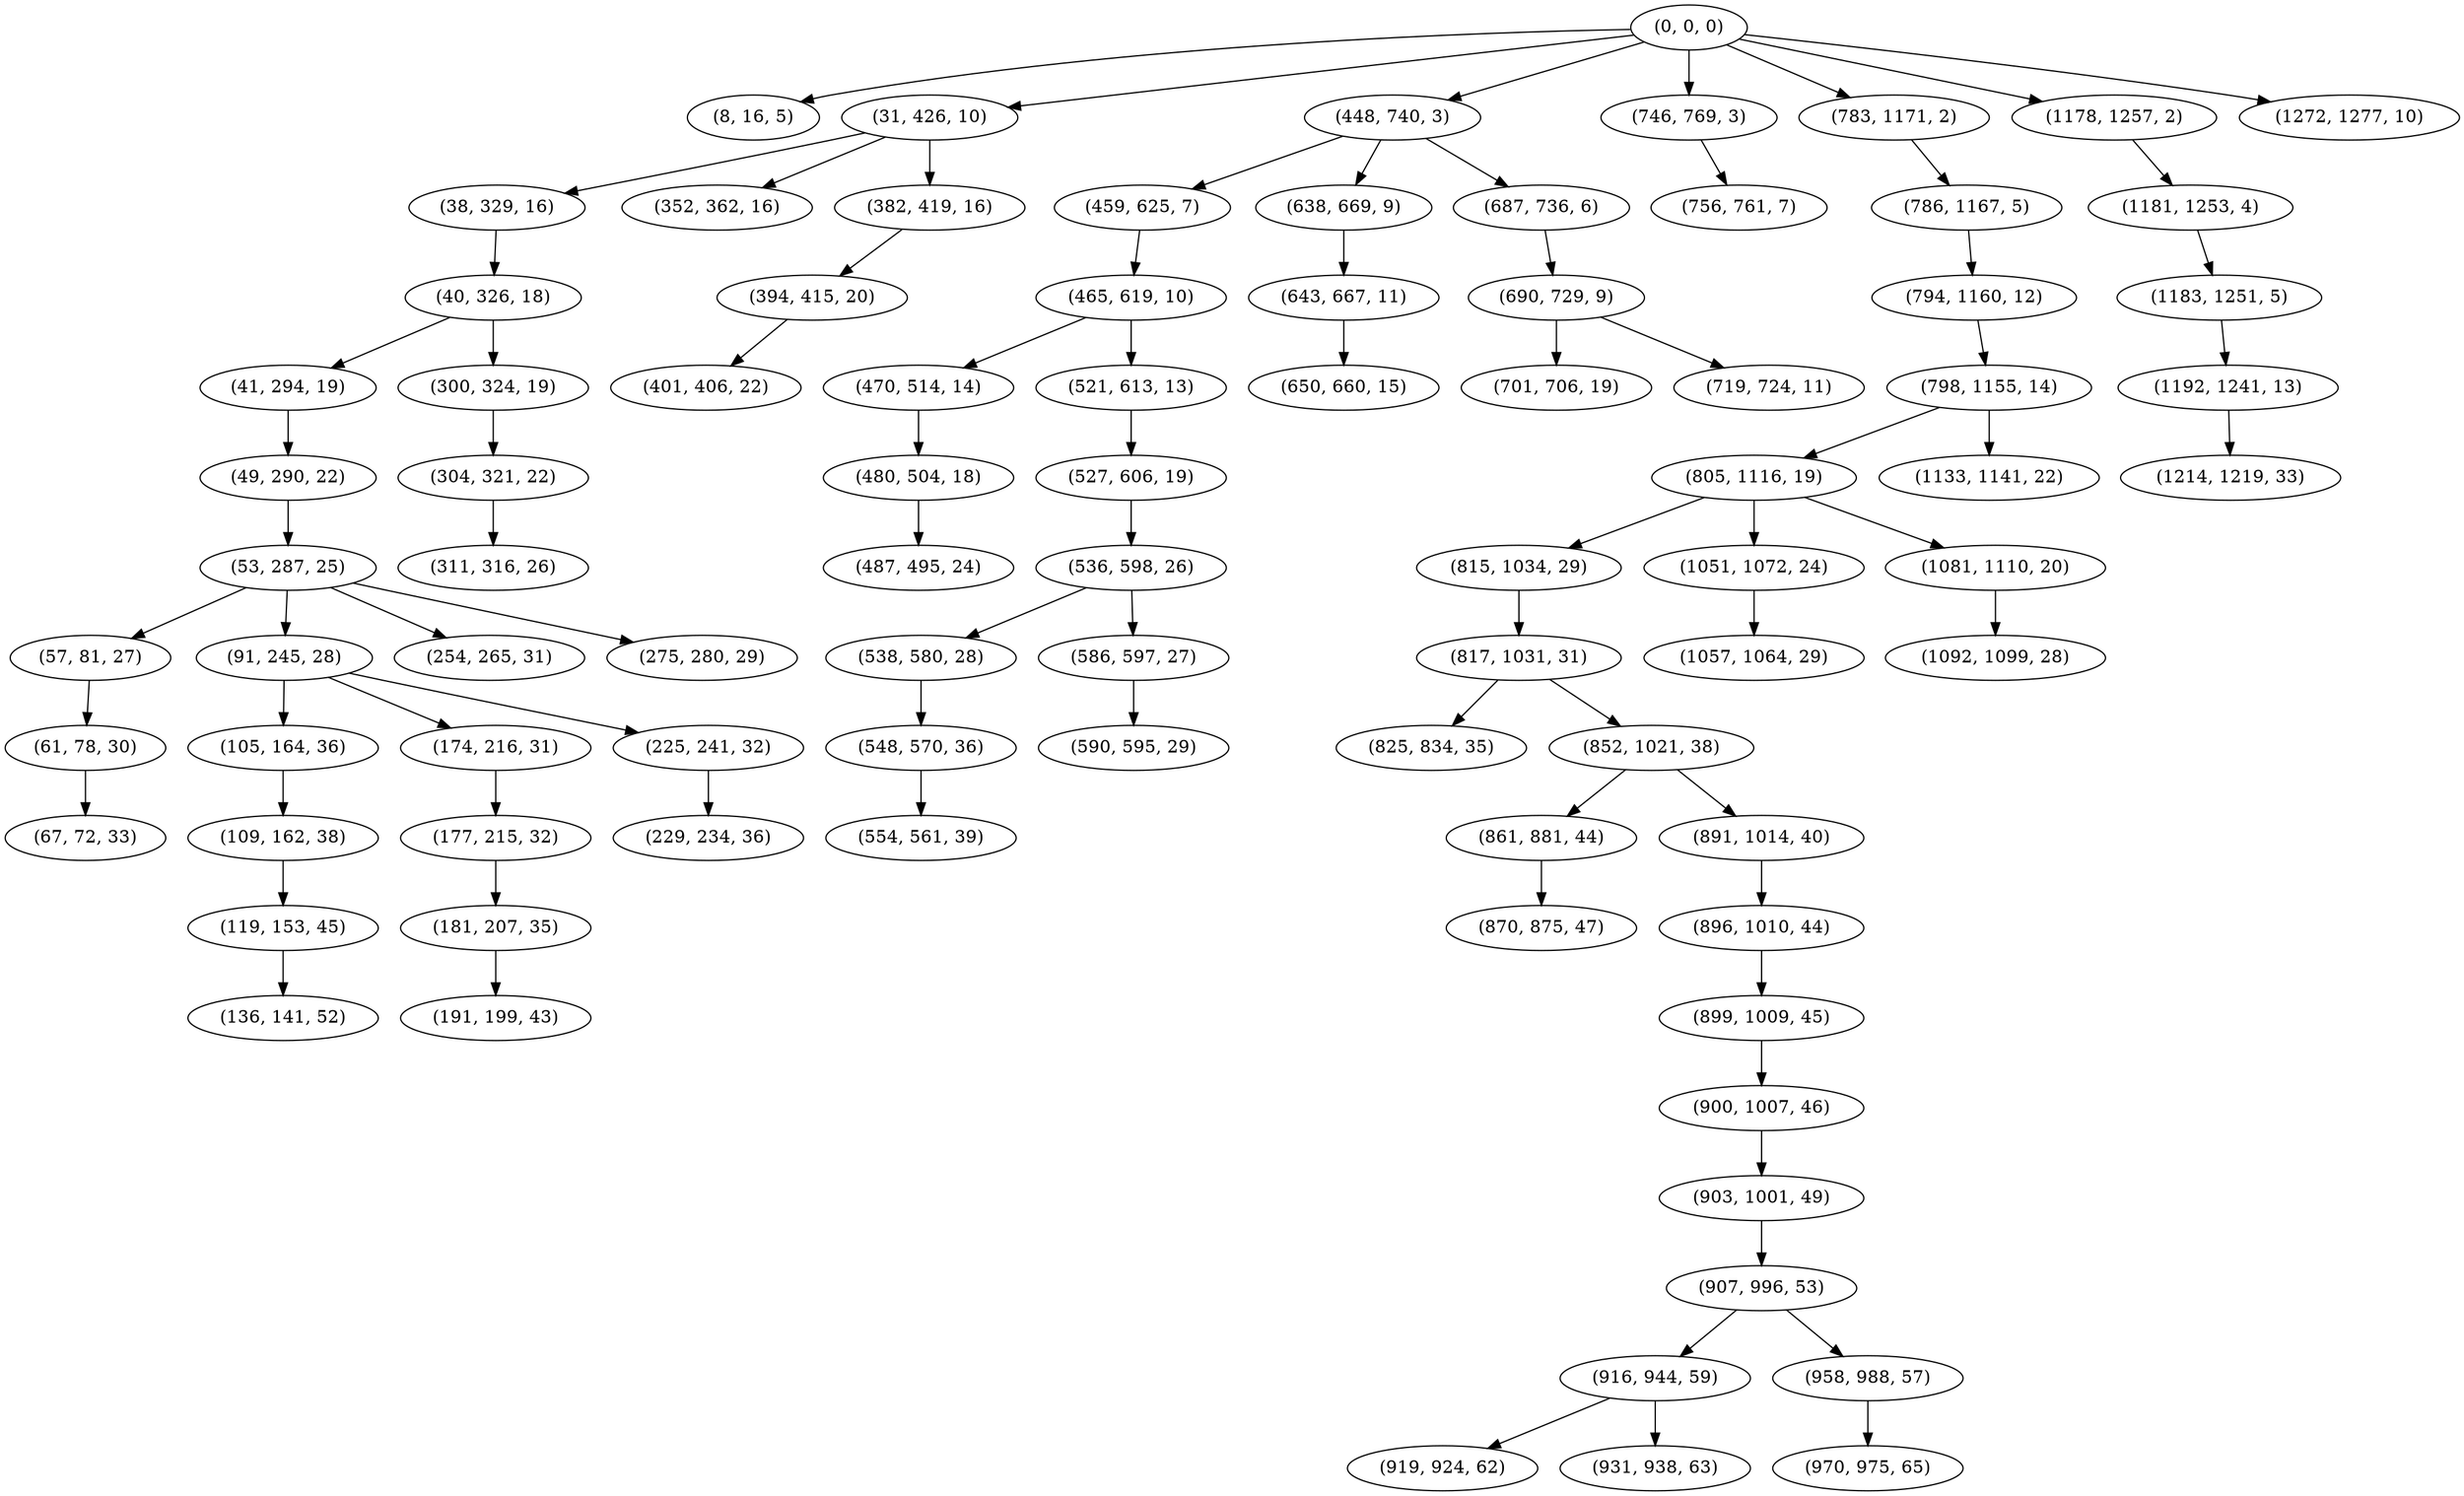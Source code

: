 digraph tree {
    "(0, 0, 0)";
    "(8, 16, 5)";
    "(31, 426, 10)";
    "(38, 329, 16)";
    "(40, 326, 18)";
    "(41, 294, 19)";
    "(49, 290, 22)";
    "(53, 287, 25)";
    "(57, 81, 27)";
    "(61, 78, 30)";
    "(67, 72, 33)";
    "(91, 245, 28)";
    "(105, 164, 36)";
    "(109, 162, 38)";
    "(119, 153, 45)";
    "(136, 141, 52)";
    "(174, 216, 31)";
    "(177, 215, 32)";
    "(181, 207, 35)";
    "(191, 199, 43)";
    "(225, 241, 32)";
    "(229, 234, 36)";
    "(254, 265, 31)";
    "(275, 280, 29)";
    "(300, 324, 19)";
    "(304, 321, 22)";
    "(311, 316, 26)";
    "(352, 362, 16)";
    "(382, 419, 16)";
    "(394, 415, 20)";
    "(401, 406, 22)";
    "(448, 740, 3)";
    "(459, 625, 7)";
    "(465, 619, 10)";
    "(470, 514, 14)";
    "(480, 504, 18)";
    "(487, 495, 24)";
    "(521, 613, 13)";
    "(527, 606, 19)";
    "(536, 598, 26)";
    "(538, 580, 28)";
    "(548, 570, 36)";
    "(554, 561, 39)";
    "(586, 597, 27)";
    "(590, 595, 29)";
    "(638, 669, 9)";
    "(643, 667, 11)";
    "(650, 660, 15)";
    "(687, 736, 6)";
    "(690, 729, 9)";
    "(701, 706, 19)";
    "(719, 724, 11)";
    "(746, 769, 3)";
    "(756, 761, 7)";
    "(783, 1171, 2)";
    "(786, 1167, 5)";
    "(794, 1160, 12)";
    "(798, 1155, 14)";
    "(805, 1116, 19)";
    "(815, 1034, 29)";
    "(817, 1031, 31)";
    "(825, 834, 35)";
    "(852, 1021, 38)";
    "(861, 881, 44)";
    "(870, 875, 47)";
    "(891, 1014, 40)";
    "(896, 1010, 44)";
    "(899, 1009, 45)";
    "(900, 1007, 46)";
    "(903, 1001, 49)";
    "(907, 996, 53)";
    "(916, 944, 59)";
    "(919, 924, 62)";
    "(931, 938, 63)";
    "(958, 988, 57)";
    "(970, 975, 65)";
    "(1051, 1072, 24)";
    "(1057, 1064, 29)";
    "(1081, 1110, 20)";
    "(1092, 1099, 28)";
    "(1133, 1141, 22)";
    "(1178, 1257, 2)";
    "(1181, 1253, 4)";
    "(1183, 1251, 5)";
    "(1192, 1241, 13)";
    "(1214, 1219, 33)";
    "(1272, 1277, 10)";
    "(0, 0, 0)" -> "(8, 16, 5)";
    "(0, 0, 0)" -> "(31, 426, 10)";
    "(0, 0, 0)" -> "(448, 740, 3)";
    "(0, 0, 0)" -> "(746, 769, 3)";
    "(0, 0, 0)" -> "(783, 1171, 2)";
    "(0, 0, 0)" -> "(1178, 1257, 2)";
    "(0, 0, 0)" -> "(1272, 1277, 10)";
    "(31, 426, 10)" -> "(38, 329, 16)";
    "(31, 426, 10)" -> "(352, 362, 16)";
    "(31, 426, 10)" -> "(382, 419, 16)";
    "(38, 329, 16)" -> "(40, 326, 18)";
    "(40, 326, 18)" -> "(41, 294, 19)";
    "(40, 326, 18)" -> "(300, 324, 19)";
    "(41, 294, 19)" -> "(49, 290, 22)";
    "(49, 290, 22)" -> "(53, 287, 25)";
    "(53, 287, 25)" -> "(57, 81, 27)";
    "(53, 287, 25)" -> "(91, 245, 28)";
    "(53, 287, 25)" -> "(254, 265, 31)";
    "(53, 287, 25)" -> "(275, 280, 29)";
    "(57, 81, 27)" -> "(61, 78, 30)";
    "(61, 78, 30)" -> "(67, 72, 33)";
    "(91, 245, 28)" -> "(105, 164, 36)";
    "(91, 245, 28)" -> "(174, 216, 31)";
    "(91, 245, 28)" -> "(225, 241, 32)";
    "(105, 164, 36)" -> "(109, 162, 38)";
    "(109, 162, 38)" -> "(119, 153, 45)";
    "(119, 153, 45)" -> "(136, 141, 52)";
    "(174, 216, 31)" -> "(177, 215, 32)";
    "(177, 215, 32)" -> "(181, 207, 35)";
    "(181, 207, 35)" -> "(191, 199, 43)";
    "(225, 241, 32)" -> "(229, 234, 36)";
    "(300, 324, 19)" -> "(304, 321, 22)";
    "(304, 321, 22)" -> "(311, 316, 26)";
    "(382, 419, 16)" -> "(394, 415, 20)";
    "(394, 415, 20)" -> "(401, 406, 22)";
    "(448, 740, 3)" -> "(459, 625, 7)";
    "(448, 740, 3)" -> "(638, 669, 9)";
    "(448, 740, 3)" -> "(687, 736, 6)";
    "(459, 625, 7)" -> "(465, 619, 10)";
    "(465, 619, 10)" -> "(470, 514, 14)";
    "(465, 619, 10)" -> "(521, 613, 13)";
    "(470, 514, 14)" -> "(480, 504, 18)";
    "(480, 504, 18)" -> "(487, 495, 24)";
    "(521, 613, 13)" -> "(527, 606, 19)";
    "(527, 606, 19)" -> "(536, 598, 26)";
    "(536, 598, 26)" -> "(538, 580, 28)";
    "(536, 598, 26)" -> "(586, 597, 27)";
    "(538, 580, 28)" -> "(548, 570, 36)";
    "(548, 570, 36)" -> "(554, 561, 39)";
    "(586, 597, 27)" -> "(590, 595, 29)";
    "(638, 669, 9)" -> "(643, 667, 11)";
    "(643, 667, 11)" -> "(650, 660, 15)";
    "(687, 736, 6)" -> "(690, 729, 9)";
    "(690, 729, 9)" -> "(701, 706, 19)";
    "(690, 729, 9)" -> "(719, 724, 11)";
    "(746, 769, 3)" -> "(756, 761, 7)";
    "(783, 1171, 2)" -> "(786, 1167, 5)";
    "(786, 1167, 5)" -> "(794, 1160, 12)";
    "(794, 1160, 12)" -> "(798, 1155, 14)";
    "(798, 1155, 14)" -> "(805, 1116, 19)";
    "(798, 1155, 14)" -> "(1133, 1141, 22)";
    "(805, 1116, 19)" -> "(815, 1034, 29)";
    "(805, 1116, 19)" -> "(1051, 1072, 24)";
    "(805, 1116, 19)" -> "(1081, 1110, 20)";
    "(815, 1034, 29)" -> "(817, 1031, 31)";
    "(817, 1031, 31)" -> "(825, 834, 35)";
    "(817, 1031, 31)" -> "(852, 1021, 38)";
    "(852, 1021, 38)" -> "(861, 881, 44)";
    "(852, 1021, 38)" -> "(891, 1014, 40)";
    "(861, 881, 44)" -> "(870, 875, 47)";
    "(891, 1014, 40)" -> "(896, 1010, 44)";
    "(896, 1010, 44)" -> "(899, 1009, 45)";
    "(899, 1009, 45)" -> "(900, 1007, 46)";
    "(900, 1007, 46)" -> "(903, 1001, 49)";
    "(903, 1001, 49)" -> "(907, 996, 53)";
    "(907, 996, 53)" -> "(916, 944, 59)";
    "(907, 996, 53)" -> "(958, 988, 57)";
    "(916, 944, 59)" -> "(919, 924, 62)";
    "(916, 944, 59)" -> "(931, 938, 63)";
    "(958, 988, 57)" -> "(970, 975, 65)";
    "(1051, 1072, 24)" -> "(1057, 1064, 29)";
    "(1081, 1110, 20)" -> "(1092, 1099, 28)";
    "(1178, 1257, 2)" -> "(1181, 1253, 4)";
    "(1181, 1253, 4)" -> "(1183, 1251, 5)";
    "(1183, 1251, 5)" -> "(1192, 1241, 13)";
    "(1192, 1241, 13)" -> "(1214, 1219, 33)";
}
